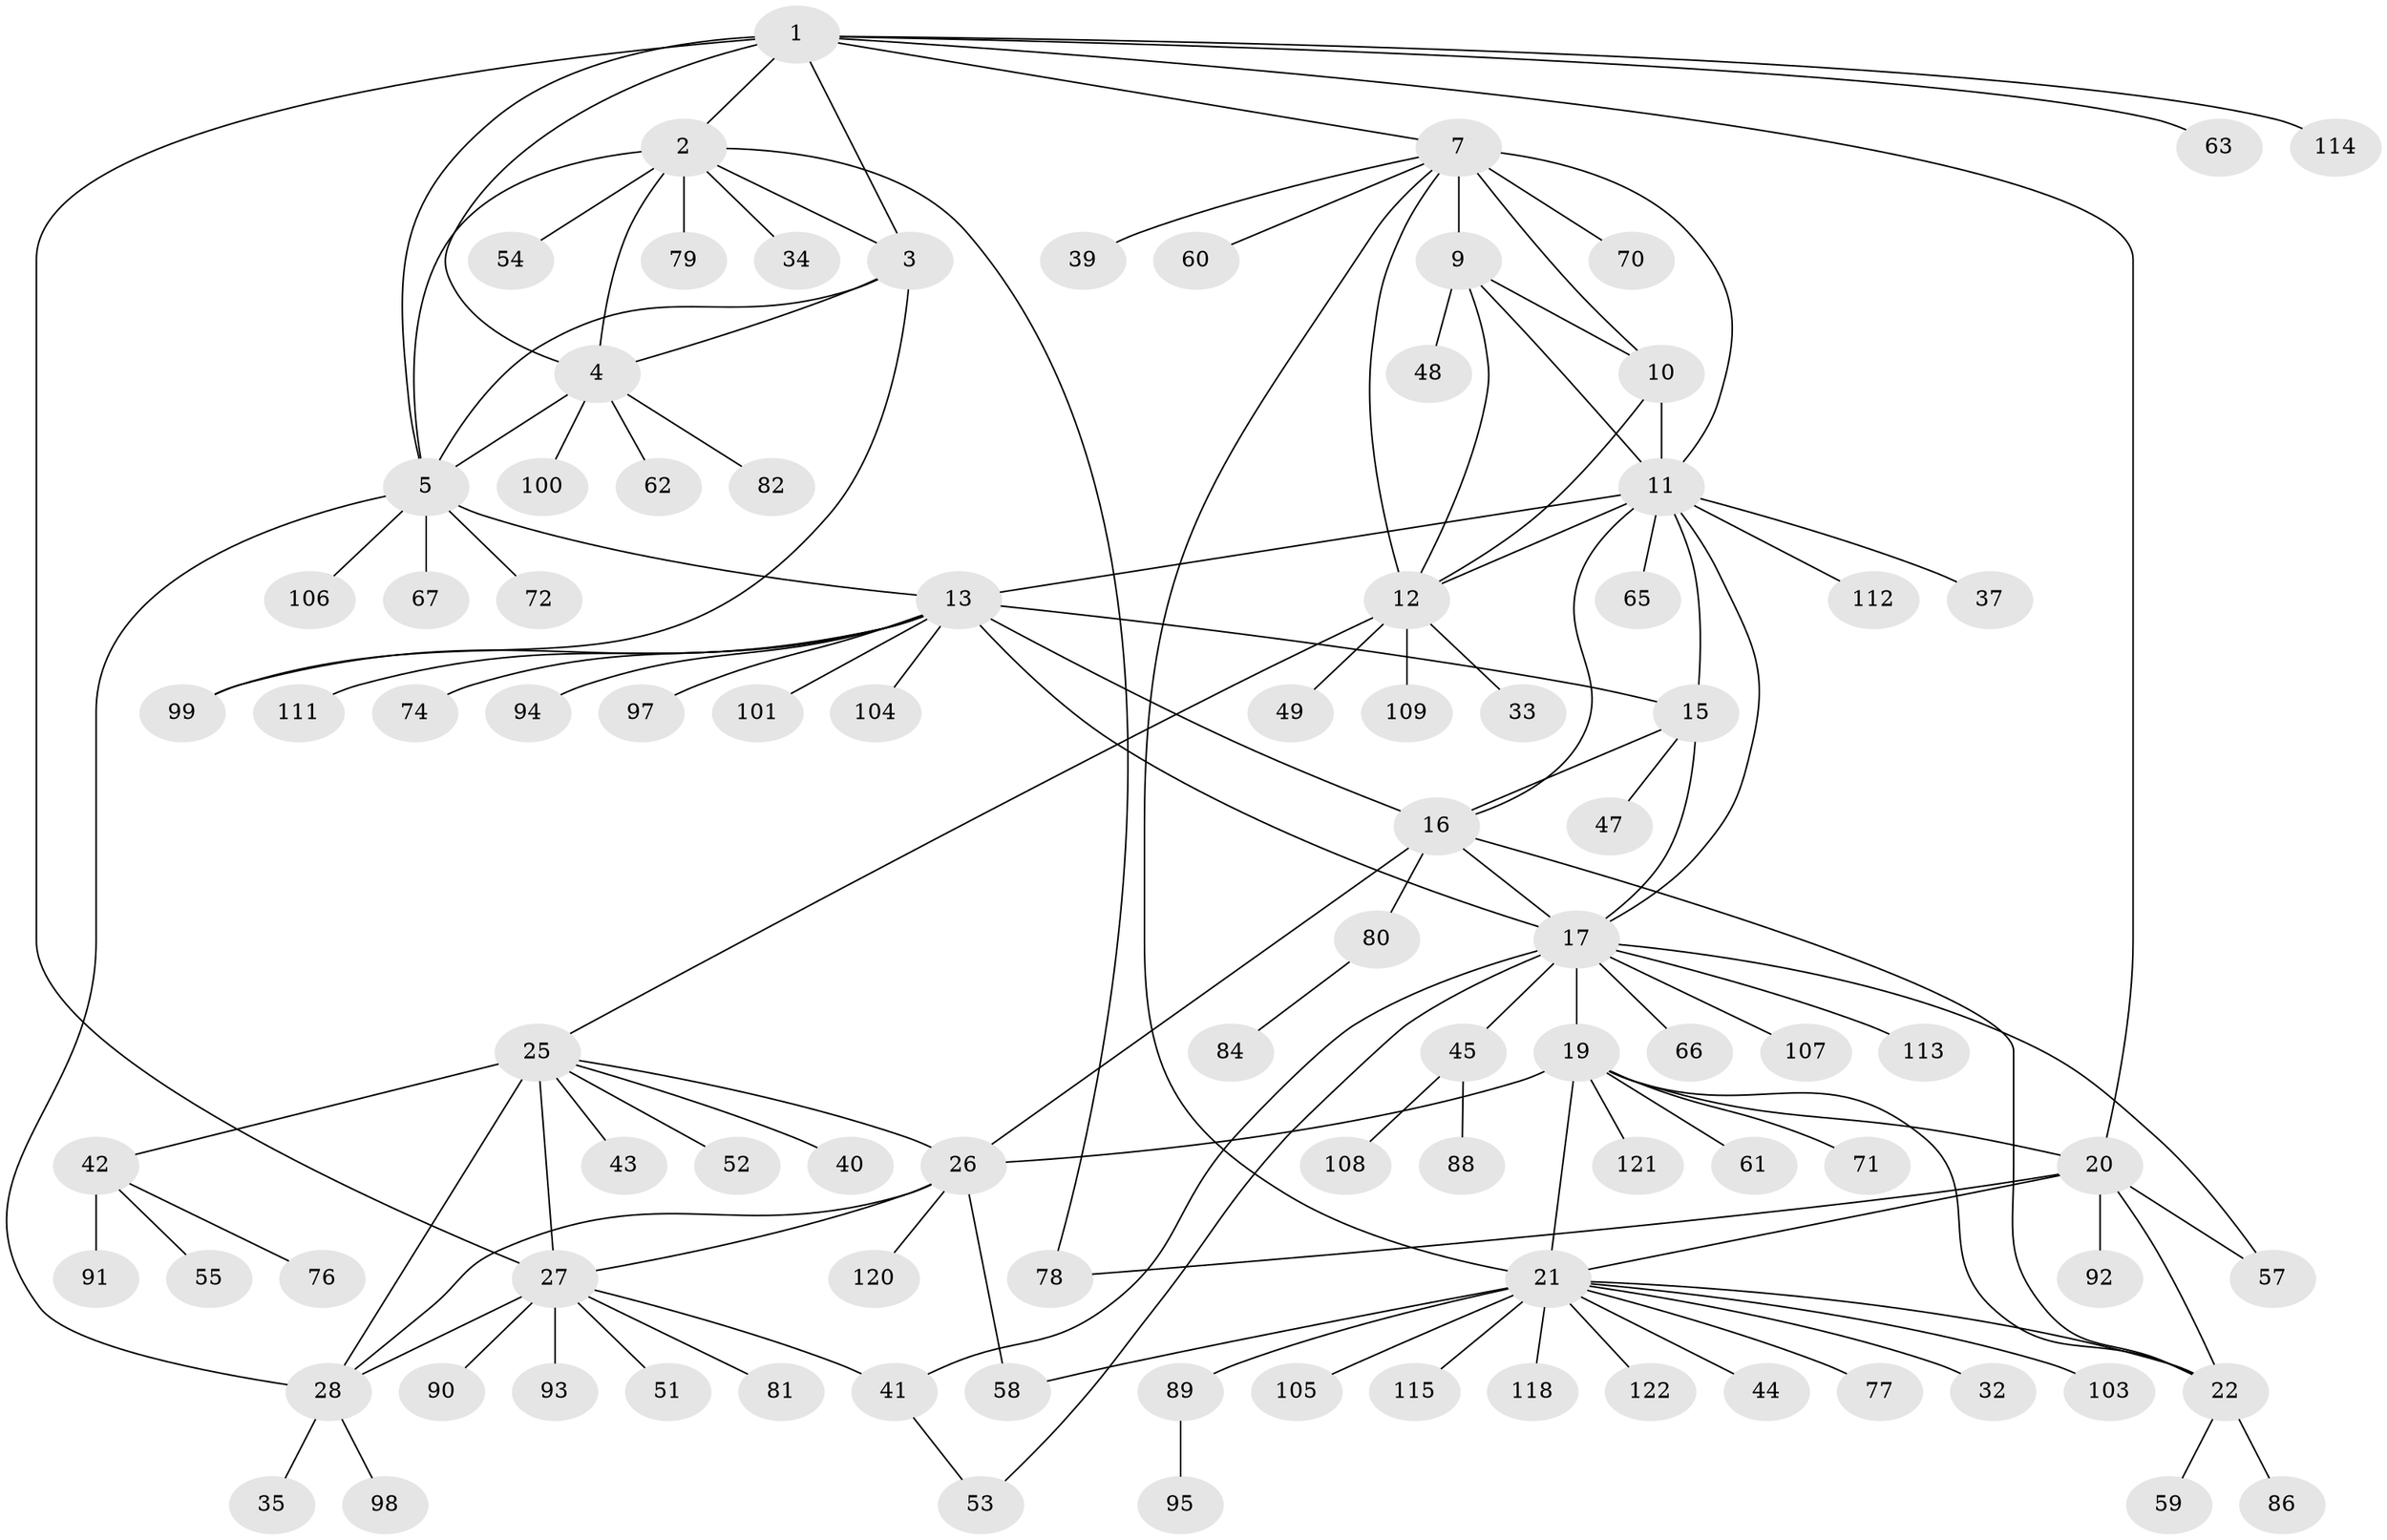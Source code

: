 // original degree distribution, {11: 0.008130081300813009, 9: 0.024390243902439025, 6: 0.016260162601626018, 5: 0.024390243902439025, 10: 0.04065040650406504, 8: 0.08130081300813008, 7: 0.04065040650406504, 14: 0.008130081300813009, 13: 0.008130081300813009, 1: 0.5934959349593496, 2: 0.13821138211382114, 4: 0.016260162601626018}
// Generated by graph-tools (version 1.1) at 2025/11/02/27/25 16:11:30]
// undirected, 94 vertices, 131 edges
graph export_dot {
graph [start="1"]
  node [color=gray90,style=filled];
  1 [super="+31"];
  2 [super="+38"];
  3;
  4 [super="+6"];
  5 [super="+64"];
  7 [super="+8"];
  9 [super="+36"];
  10;
  11 [super="+18"];
  12 [super="+83"];
  13 [super="+14"];
  15 [super="+119"];
  16 [super="+50"];
  17 [super="+56"];
  19 [super="+24"];
  20 [super="+73"];
  21 [super="+23"];
  22 [super="+46"];
  25 [super="+30"];
  26 [super="+123"];
  27 [super="+29"];
  28 [super="+69"];
  32 [super="+96"];
  33;
  34;
  35;
  37;
  39;
  40 [super="+102"];
  41 [super="+75"];
  42 [super="+117"];
  43;
  44;
  45 [super="+68"];
  47;
  48;
  49 [super="+110"];
  51;
  52;
  53;
  54;
  55;
  57;
  58;
  59 [super="+87"];
  60;
  61;
  62;
  63;
  65;
  66;
  67;
  70;
  71 [super="+85"];
  72;
  74;
  76;
  77;
  78;
  79;
  80;
  81;
  82;
  84;
  86;
  88;
  89;
  90;
  91 [super="+116"];
  92;
  93;
  94;
  95;
  97;
  98;
  99;
  100;
  101;
  103;
  104;
  105;
  106;
  107;
  108;
  109;
  111;
  112;
  113;
  114;
  115;
  118;
  120;
  121;
  122;
  1 -- 2;
  1 -- 3;
  1 -- 4 [weight=2];
  1 -- 5;
  1 -- 7;
  1 -- 20;
  1 -- 63;
  1 -- 114;
  1 -- 27;
  2 -- 3;
  2 -- 4 [weight=2];
  2 -- 5;
  2 -- 34;
  2 -- 54;
  2 -- 78;
  2 -- 79;
  3 -- 4 [weight=2];
  3 -- 5;
  3 -- 99;
  4 -- 5 [weight=2];
  4 -- 82;
  4 -- 100;
  4 -- 62;
  5 -- 13;
  5 -- 72;
  5 -- 106;
  5 -- 28;
  5 -- 67;
  7 -- 9 [weight=2];
  7 -- 10 [weight=2];
  7 -- 11 [weight=2];
  7 -- 12 [weight=2];
  7 -- 60;
  7 -- 21;
  7 -- 39;
  7 -- 70;
  9 -- 10;
  9 -- 11;
  9 -- 12;
  9 -- 48;
  10 -- 11;
  10 -- 12;
  11 -- 12;
  11 -- 37;
  11 -- 112;
  11 -- 16;
  11 -- 17;
  11 -- 65;
  11 -- 13 [weight=2];
  11 -- 15;
  12 -- 25;
  12 -- 33;
  12 -- 49;
  12 -- 109;
  13 -- 15 [weight=2];
  13 -- 16 [weight=2];
  13 -- 17 [weight=2];
  13 -- 74;
  13 -- 99;
  13 -- 97;
  13 -- 101;
  13 -- 104;
  13 -- 111;
  13 -- 94;
  15 -- 16;
  15 -- 17;
  15 -- 47;
  16 -- 17;
  16 -- 26;
  16 -- 80;
  16 -- 22;
  17 -- 19;
  17 -- 41;
  17 -- 45;
  17 -- 53;
  17 -- 57;
  17 -- 66;
  17 -- 107;
  17 -- 113;
  19 -- 20 [weight=2];
  19 -- 21 [weight=4];
  19 -- 22 [weight=2];
  19 -- 121;
  19 -- 71;
  19 -- 26;
  19 -- 61;
  20 -- 21 [weight=2];
  20 -- 22;
  20 -- 57;
  20 -- 78;
  20 -- 92;
  21 -- 22 [weight=2];
  21 -- 44;
  21 -- 58;
  21 -- 77;
  21 -- 103;
  21 -- 105;
  21 -- 115;
  21 -- 118;
  21 -- 122;
  21 -- 32;
  21 -- 89;
  22 -- 59;
  22 -- 86;
  25 -- 26 [weight=2];
  25 -- 27 [weight=4];
  25 -- 28 [weight=2];
  25 -- 40;
  25 -- 43;
  25 -- 52;
  25 -- 42;
  26 -- 27 [weight=2];
  26 -- 28;
  26 -- 58;
  26 -- 120;
  27 -- 28 [weight=2];
  27 -- 81;
  27 -- 90;
  27 -- 93;
  27 -- 51;
  27 -- 41;
  28 -- 35;
  28 -- 98;
  41 -- 53;
  42 -- 55;
  42 -- 76;
  42 -- 91;
  45 -- 88;
  45 -- 108;
  80 -- 84;
  89 -- 95;
}
